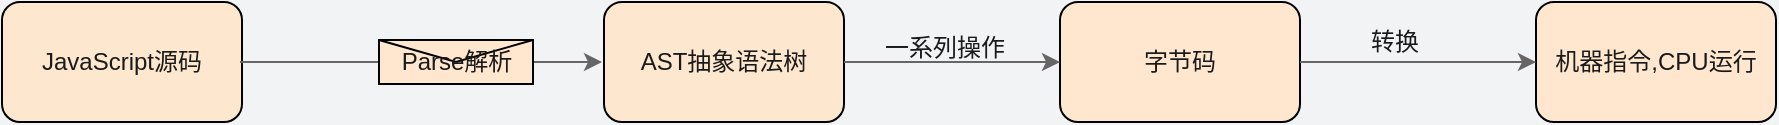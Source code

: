 <mxfile>
    <diagram id="EXSZoDl5WkqwddQI6l8m" name="第 1 页">
        <mxGraphModel dx="1755" dy="1067" grid="0" gridSize="10" guides="1" tooltips="1" connect="1" arrows="1" fold="1" page="1" pageScale="1" pageWidth="1169" pageHeight="827" background="#f2f3f5" math="0" shadow="0">
            <root>
                <mxCell id="0"/>
                <mxCell id="1" parent="0"/>
                <mxCell id="6" value="&lt;font color=&quot;#1a1a1a&quot;&gt;JavaScript源码&lt;/font&gt;" style="rounded=1;whiteSpace=wrap;html=1;fillColor=#fee7cf;" parent="1" vertex="1">
                    <mxGeometry x="-1136" y="286" width="120" height="60" as="geometry"/>
                </mxCell>
                <mxCell id="7" value="AST抽象语法树" style="rounded=1;whiteSpace=wrap;html=1;fontColor=#1A1A1A;fillColor=#fee7cf;" vertex="1" parent="1">
                    <mxGeometry x="-835" y="286" width="120" height="60" as="geometry"/>
                </mxCell>
                <mxCell id="12" value="123" style="endArrow=classic;html=1;fontColor=#1A1A1A;fillColor=default;strokeColor=#676565;entryX=0;entryY=0.5;entryDx=0;entryDy=0;exitX=1;exitY=0.5;exitDx=0;exitDy=0;" edge="1" parent="1">
                    <mxGeometry relative="1" as="geometry">
                        <mxPoint x="-1017" y="316" as="sourcePoint"/>
                        <mxPoint x="-836.0" y="316" as="targetPoint"/>
                    </mxGeometry>
                </mxCell>
                <mxCell id="13" value="Parse解析" style="shape=message;html=1;outlineConnect=0;rounded=1;fontColor=#1A1A1A;fillColor=#ffe7cf;gradientColor=none;" vertex="1" parent="12">
                    <mxGeometry width="77" height="22" relative="1" as="geometry">
                        <mxPoint x="-21" y="-11" as="offset"/>
                    </mxGeometry>
                </mxCell>
                <mxCell id="14" value="字节码" style="rounded=1;whiteSpace=wrap;html=1;fontColor=#1A1A1A;fillColor=#ffe7cf;gradientColor=none;" vertex="1" parent="1">
                    <mxGeometry x="-607" y="286" width="120" height="60" as="geometry"/>
                </mxCell>
                <mxCell id="15" value="机器指令,CPU运行" style="rounded=1;whiteSpace=wrap;html=1;fontColor=#1A1A1A;fillColor=#ffe7cf;gradientColor=none;" vertex="1" parent="1">
                    <mxGeometry x="-369" y="286" width="120" height="60" as="geometry"/>
                </mxCell>
                <mxCell id="16" value="" style="endArrow=classic;html=1;sketch=0;strokeColor=#676565;fontColor=#1A1A1A;fillColor=default;entryX=0;entryY=0.5;entryDx=0;entryDy=0;exitX=1;exitY=0.5;exitDx=0;exitDy=0;" edge="1" parent="1" source="7" target="14">
                    <mxGeometry width="50" height="50" relative="1" as="geometry">
                        <mxPoint x="-735" y="406" as="sourcePoint"/>
                        <mxPoint x="-685" y="356" as="targetPoint"/>
                    </mxGeometry>
                </mxCell>
                <mxCell id="17" value="一系列操作" style="text;html=1;align=center;verticalAlign=middle;resizable=0;points=[];autosize=1;strokeColor=none;fillColor=none;fontColor=#1A1A1A;" vertex="1" parent="1">
                    <mxGeometry x="-704" y="296" width="78" height="26" as="geometry"/>
                </mxCell>
                <mxCell id="18" value="" style="endArrow=classic;html=1;sketch=0;strokeColor=#676565;fontColor=#1A1A1A;fillColor=default;entryX=0;entryY=0.5;entryDx=0;entryDy=0;exitX=1;exitY=0.5;exitDx=0;exitDy=0;" edge="1" parent="1" source="14" target="15">
                    <mxGeometry width="50" height="50" relative="1" as="geometry">
                        <mxPoint x="-523" y="406" as="sourcePoint"/>
                        <mxPoint x="-473" y="356" as="targetPoint"/>
                    </mxGeometry>
                </mxCell>
                <mxCell id="19" value="转换" style="text;html=1;align=center;verticalAlign=middle;resizable=0;points=[];autosize=1;strokeColor=none;fillColor=none;fontColor=#1A1A1A;" vertex="1" parent="1">
                    <mxGeometry x="-461" y="293" width="42" height="26" as="geometry"/>
                </mxCell>
            </root>
        </mxGraphModel>
    </diagram>
</mxfile>